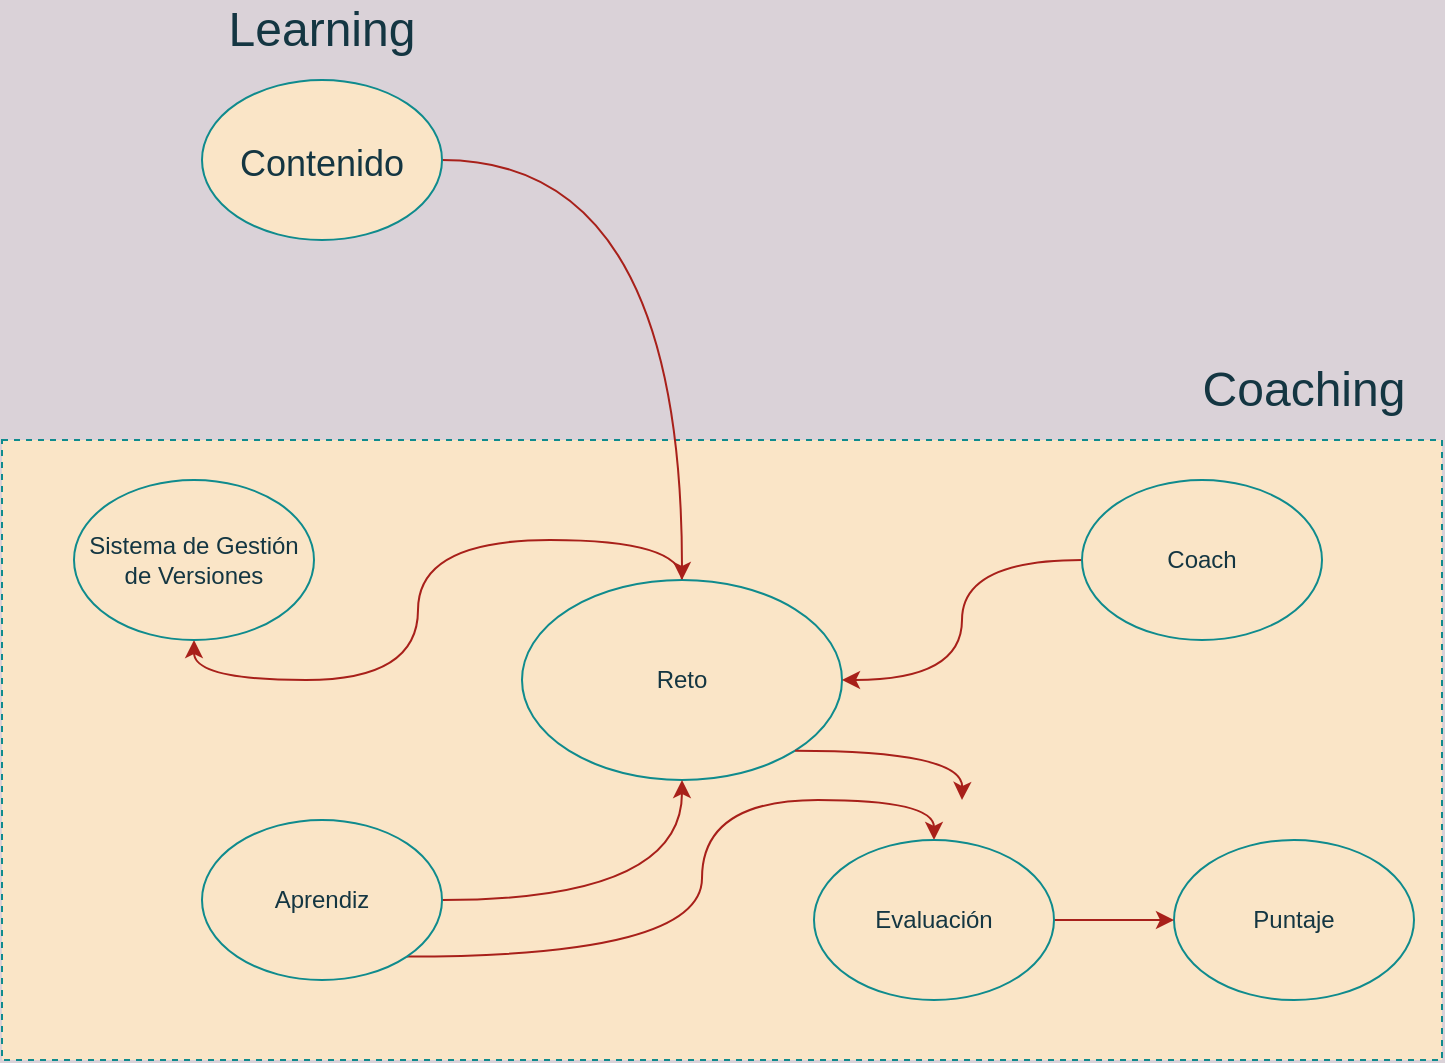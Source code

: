 <mxfile version="16.6.4" type="github">
  <diagram id="AxTWqpZx3TGGfSt6rggF" name="Page-1">
    <mxGraphModel dx="868" dy="450" grid="1" gridSize="10" guides="1" tooltips="1" connect="1" arrows="1" fold="1" page="1" pageScale="1" pageWidth="827" pageHeight="1169" background="#DAD2D8" math="0" shadow="0">
      <root>
        <mxCell id="0" />
        <mxCell id="1" parent="0" />
        <mxCell id="HGhzayBm6Nc0YcNsfIMt-20" value="" style="group;fontColor=#143642;rounded=0;dashed=1;strokeWidth=2;" parent="1" vertex="1" connectable="0">
          <mxGeometry x="30" y="210" width="720" height="350" as="geometry" />
        </mxCell>
        <mxCell id="HGhzayBm6Nc0YcNsfIMt-9" value="" style="rounded=0;whiteSpace=wrap;html=1;fillColor=#FAE5C7;strokeColor=#0F8B8D;fontColor=#143642;dashed=1;" parent="HGhzayBm6Nc0YcNsfIMt-20" vertex="1">
          <mxGeometry y="40" width="720" height="310" as="geometry" />
        </mxCell>
        <mxCell id="HGhzayBm6Nc0YcNsfIMt-24" style="edgeStyle=orthogonalEdgeStyle;rounded=0;orthogonalLoop=1;jettySize=auto;html=1;exitX=0.5;exitY=0;exitDx=0;exitDy=0;entryX=0.5;entryY=1;entryDx=0;entryDy=0;fontSize=24;labelBackgroundColor=#DAD2D8;strokeColor=#A8201A;fontColor=#143642;curved=1;" parent="HGhzayBm6Nc0YcNsfIMt-20" source="HGhzayBm6Nc0YcNsfIMt-1" target="HGhzayBm6Nc0YcNsfIMt-6" edge="1">
          <mxGeometry relative="1" as="geometry" />
        </mxCell>
        <mxCell id="HGhzayBm6Nc0YcNsfIMt-1" value="Reto" style="ellipse;whiteSpace=wrap;html=1;fillColor=#FAE5C7;strokeColor=#0F8B8D;fontColor=#143642;rounded=0;" parent="HGhzayBm6Nc0YcNsfIMt-20" vertex="1">
          <mxGeometry x="260" y="110" width="160" height="100" as="geometry" />
        </mxCell>
        <mxCell id="HGhzayBm6Nc0YcNsfIMt-2" value="&lt;font style=&quot;font-size: 24px&quot;&gt;Coaching&lt;/font&gt;" style="text;html=1;strokeColor=none;fillColor=none;align=center;verticalAlign=middle;whiteSpace=wrap;rounded=0;fontColor=#143642;" parent="HGhzayBm6Nc0YcNsfIMt-20" vertex="1">
          <mxGeometry x="596" width="110" height="30" as="geometry" />
        </mxCell>
        <mxCell id="HGhzayBm6Nc0YcNsfIMt-19" style="edgeStyle=orthogonalEdgeStyle;rounded=0;orthogonalLoop=1;jettySize=auto;html=1;exitX=1;exitY=0.5;exitDx=0;exitDy=0;fontSize=24;labelBackgroundColor=#DAD2D8;strokeColor=#A8201A;fontColor=#143642;curved=1;" parent="HGhzayBm6Nc0YcNsfIMt-20" source="HGhzayBm6Nc0YcNsfIMt-3" target="HGhzayBm6Nc0YcNsfIMt-1" edge="1">
          <mxGeometry relative="1" as="geometry" />
        </mxCell>
        <mxCell id="HGhzayBm6Nc0YcNsfIMt-25" style="edgeStyle=orthogonalEdgeStyle;rounded=0;orthogonalLoop=1;jettySize=auto;html=1;exitX=1;exitY=1;exitDx=0;exitDy=0;entryX=0.5;entryY=0;entryDx=0;entryDy=0;fontSize=24;labelBackgroundColor=#DAD2D8;strokeColor=#A8201A;fontColor=#143642;curved=1;" parent="HGhzayBm6Nc0YcNsfIMt-20" source="HGhzayBm6Nc0YcNsfIMt-3" target="HGhzayBm6Nc0YcNsfIMt-8" edge="1">
          <mxGeometry relative="1" as="geometry">
            <Array as="points">
              <mxPoint x="350" y="298" />
              <mxPoint x="350" y="220" />
              <mxPoint x="466" y="220" />
            </Array>
          </mxGeometry>
        </mxCell>
        <mxCell id="HGhzayBm6Nc0YcNsfIMt-3" value="Aprendiz" style="ellipse;whiteSpace=wrap;html=1;fillColor=#FAE5C7;strokeColor=#0F8B8D;fontColor=#143642;rounded=0;" parent="HGhzayBm6Nc0YcNsfIMt-20" vertex="1">
          <mxGeometry x="100" y="230" width="120" height="80" as="geometry" />
        </mxCell>
        <mxCell id="HGhzayBm6Nc0YcNsfIMt-23" style="edgeStyle=orthogonalEdgeStyle;rounded=0;orthogonalLoop=1;jettySize=auto;html=1;fontSize=24;labelBackgroundColor=#DAD2D8;strokeColor=#A8201A;fontColor=#143642;curved=1;" parent="HGhzayBm6Nc0YcNsfIMt-20" source="HGhzayBm6Nc0YcNsfIMt-5" target="HGhzayBm6Nc0YcNsfIMt-1" edge="1">
          <mxGeometry relative="1" as="geometry" />
        </mxCell>
        <mxCell id="HGhzayBm6Nc0YcNsfIMt-5" value="Coach" style="ellipse;whiteSpace=wrap;html=1;fillColor=#FAE5C7;strokeColor=#0F8B8D;fontColor=#143642;rounded=0;" parent="HGhzayBm6Nc0YcNsfIMt-20" vertex="1">
          <mxGeometry x="540" y="60" width="120" height="80" as="geometry" />
        </mxCell>
        <mxCell id="HGhzayBm6Nc0YcNsfIMt-6" value="Sistema de Gestión de Versiones" style="ellipse;whiteSpace=wrap;html=1;fillColor=#FAE5C7;strokeColor=#0F8B8D;fontColor=#143642;rounded=0;" parent="HGhzayBm6Nc0YcNsfIMt-20" vertex="1">
          <mxGeometry x="36" y="60" width="120" height="80" as="geometry" />
        </mxCell>
        <mxCell id="HGhzayBm6Nc0YcNsfIMt-7" value="Puntaje" style="ellipse;whiteSpace=wrap;html=1;fillColor=#FAE5C7;strokeColor=#0F8B8D;fontColor=#143642;rounded=0;" parent="HGhzayBm6Nc0YcNsfIMt-20" vertex="1">
          <mxGeometry x="586" y="240" width="120" height="80" as="geometry" />
        </mxCell>
        <mxCell id="HGhzayBm6Nc0YcNsfIMt-27" style="edgeStyle=orthogonalEdgeStyle;rounded=0;orthogonalLoop=1;jettySize=auto;html=1;fontSize=24;labelBackgroundColor=#DAD2D8;strokeColor=#A8201A;fontColor=#143642;curved=1;" parent="HGhzayBm6Nc0YcNsfIMt-20" source="HGhzayBm6Nc0YcNsfIMt-8" target="HGhzayBm6Nc0YcNsfIMt-7" edge="1">
          <mxGeometry relative="1" as="geometry" />
        </mxCell>
        <mxCell id="HGhzayBm6Nc0YcNsfIMt-8" value="Evaluación" style="ellipse;whiteSpace=wrap;html=1;fillColor=#FAE5C7;strokeColor=#0F8B8D;fontColor=#143642;rounded=0;" parent="HGhzayBm6Nc0YcNsfIMt-20" vertex="1">
          <mxGeometry x="406" y="240" width="120" height="80" as="geometry" />
        </mxCell>
        <mxCell id="HGhzayBm6Nc0YcNsfIMt-29" style="edgeStyle=orthogonalEdgeStyle;rounded=0;orthogonalLoop=1;jettySize=auto;html=1;exitX=0.5;exitY=1;exitDx=0;exitDy=0;fontSize=18;labelBackgroundColor=#DAD2D8;strokeColor=#A8201A;fontColor=#143642;curved=1;" parent="HGhzayBm6Nc0YcNsfIMt-20" source="HGhzayBm6Nc0YcNsfIMt-2" target="HGhzayBm6Nc0YcNsfIMt-2" edge="1">
          <mxGeometry relative="1" as="geometry" />
        </mxCell>
        <mxCell id="HGhzayBm6Nc0YcNsfIMt-26" style="edgeStyle=orthogonalEdgeStyle;rounded=0;orthogonalLoop=1;jettySize=auto;html=1;exitX=1;exitY=1;exitDx=0;exitDy=0;fontSize=24;labelBackgroundColor=#DAD2D8;strokeColor=#A8201A;fontColor=#143642;curved=1;" parent="1" source="HGhzayBm6Nc0YcNsfIMt-1" edge="1">
          <mxGeometry relative="1" as="geometry">
            <mxPoint x="510" y="430" as="targetPoint" />
          </mxGeometry>
        </mxCell>
        <mxCell id="HGhzayBm6Nc0YcNsfIMt-30" style="edgeStyle=orthogonalEdgeStyle;rounded=0;orthogonalLoop=1;jettySize=auto;html=1;entryX=0.5;entryY=0;entryDx=0;entryDy=0;fontSize=18;labelBackgroundColor=#DAD2D8;strokeColor=#A8201A;fontColor=#143642;curved=1;" parent="1" source="HGhzayBm6Nc0YcNsfIMt-28" target="HGhzayBm6Nc0YcNsfIMt-1" edge="1">
          <mxGeometry relative="1" as="geometry" />
        </mxCell>
        <mxCell id="HGhzayBm6Nc0YcNsfIMt-28" value="&lt;font style=&quot;font-size: 18px&quot;&gt;Contenido&lt;/font&gt;" style="ellipse;whiteSpace=wrap;html=1;fontSize=24;fillColor=#FAE5C7;strokeColor=#0F8B8D;fontColor=#143642;rounded=0;" parent="1" vertex="1">
          <mxGeometry x="130" y="70" width="120" height="80" as="geometry" />
        </mxCell>
        <mxCell id="HGhzayBm6Nc0YcNsfIMt-31" value="&lt;font style=&quot;font-size: 24px&quot;&gt;Learning&lt;/font&gt;" style="text;html=1;strokeColor=none;fillColor=none;align=center;verticalAlign=middle;whiteSpace=wrap;rounded=0;fontColor=#143642;" parent="1" vertex="1">
          <mxGeometry x="135" y="30" width="110" height="30" as="geometry" />
        </mxCell>
      </root>
    </mxGraphModel>
  </diagram>
</mxfile>
